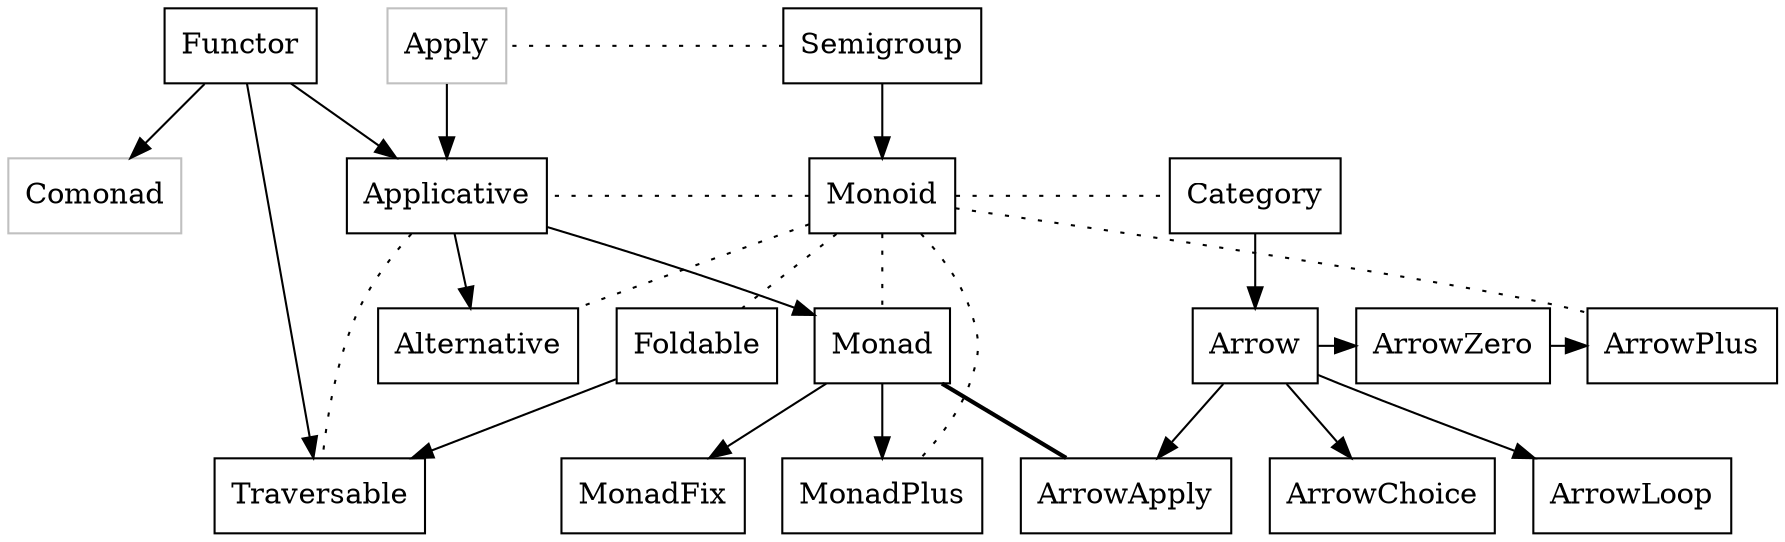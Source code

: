 digraph {
  node [shape=box];
  Functor -> Applicative -> Monad;
  Apply -> Applicative;
  Semigroup -> Apply [constraint=false; style=dotted; arrowhead=none];
  Apply [color=grey];
  Applicative -> Alternative;
  Monad -> MonadPlus;
  Monad -> MonadFix;
  Semigroup -> Monoid;
  Monoid -> Applicative [constraint=false; style=dotted; arrowhead=none];
  Monoid -> Category [constraint=false; style=dotted; arrowhead=none];
  Monoid -> Alternative [style=dotted; arrowhead=none];
  Monoid -> MonadPlus [style=dotted; arrowhead=none];
  Category -> Arrow -> ArrowChoice;
  Arrow -> ArrowApply;
  Arrow -> ArrowLoop;
  Arrow -> ArrowZero -> ArrowPlus;
  {rank = same; Arrow; ArrowZero; ArrowPlus}
  Monoid -> ArrowPlus [style=dotted; arrowhead=none];
  Monad -> ArrowApply [style=bold, arrowhead=none];
  Monoid -> Foldable [style=dotted; arrowhead=none];
  Monoid -> Monad [style=dotted; arrowhead=none];
  Applicative -> Traversable [style=dotted; arrowhead=none];
  Foldable -> Traversable;
  Functor -> Traversable;
  Comonad [color=grey];
  Functor -> Comonad;
}
